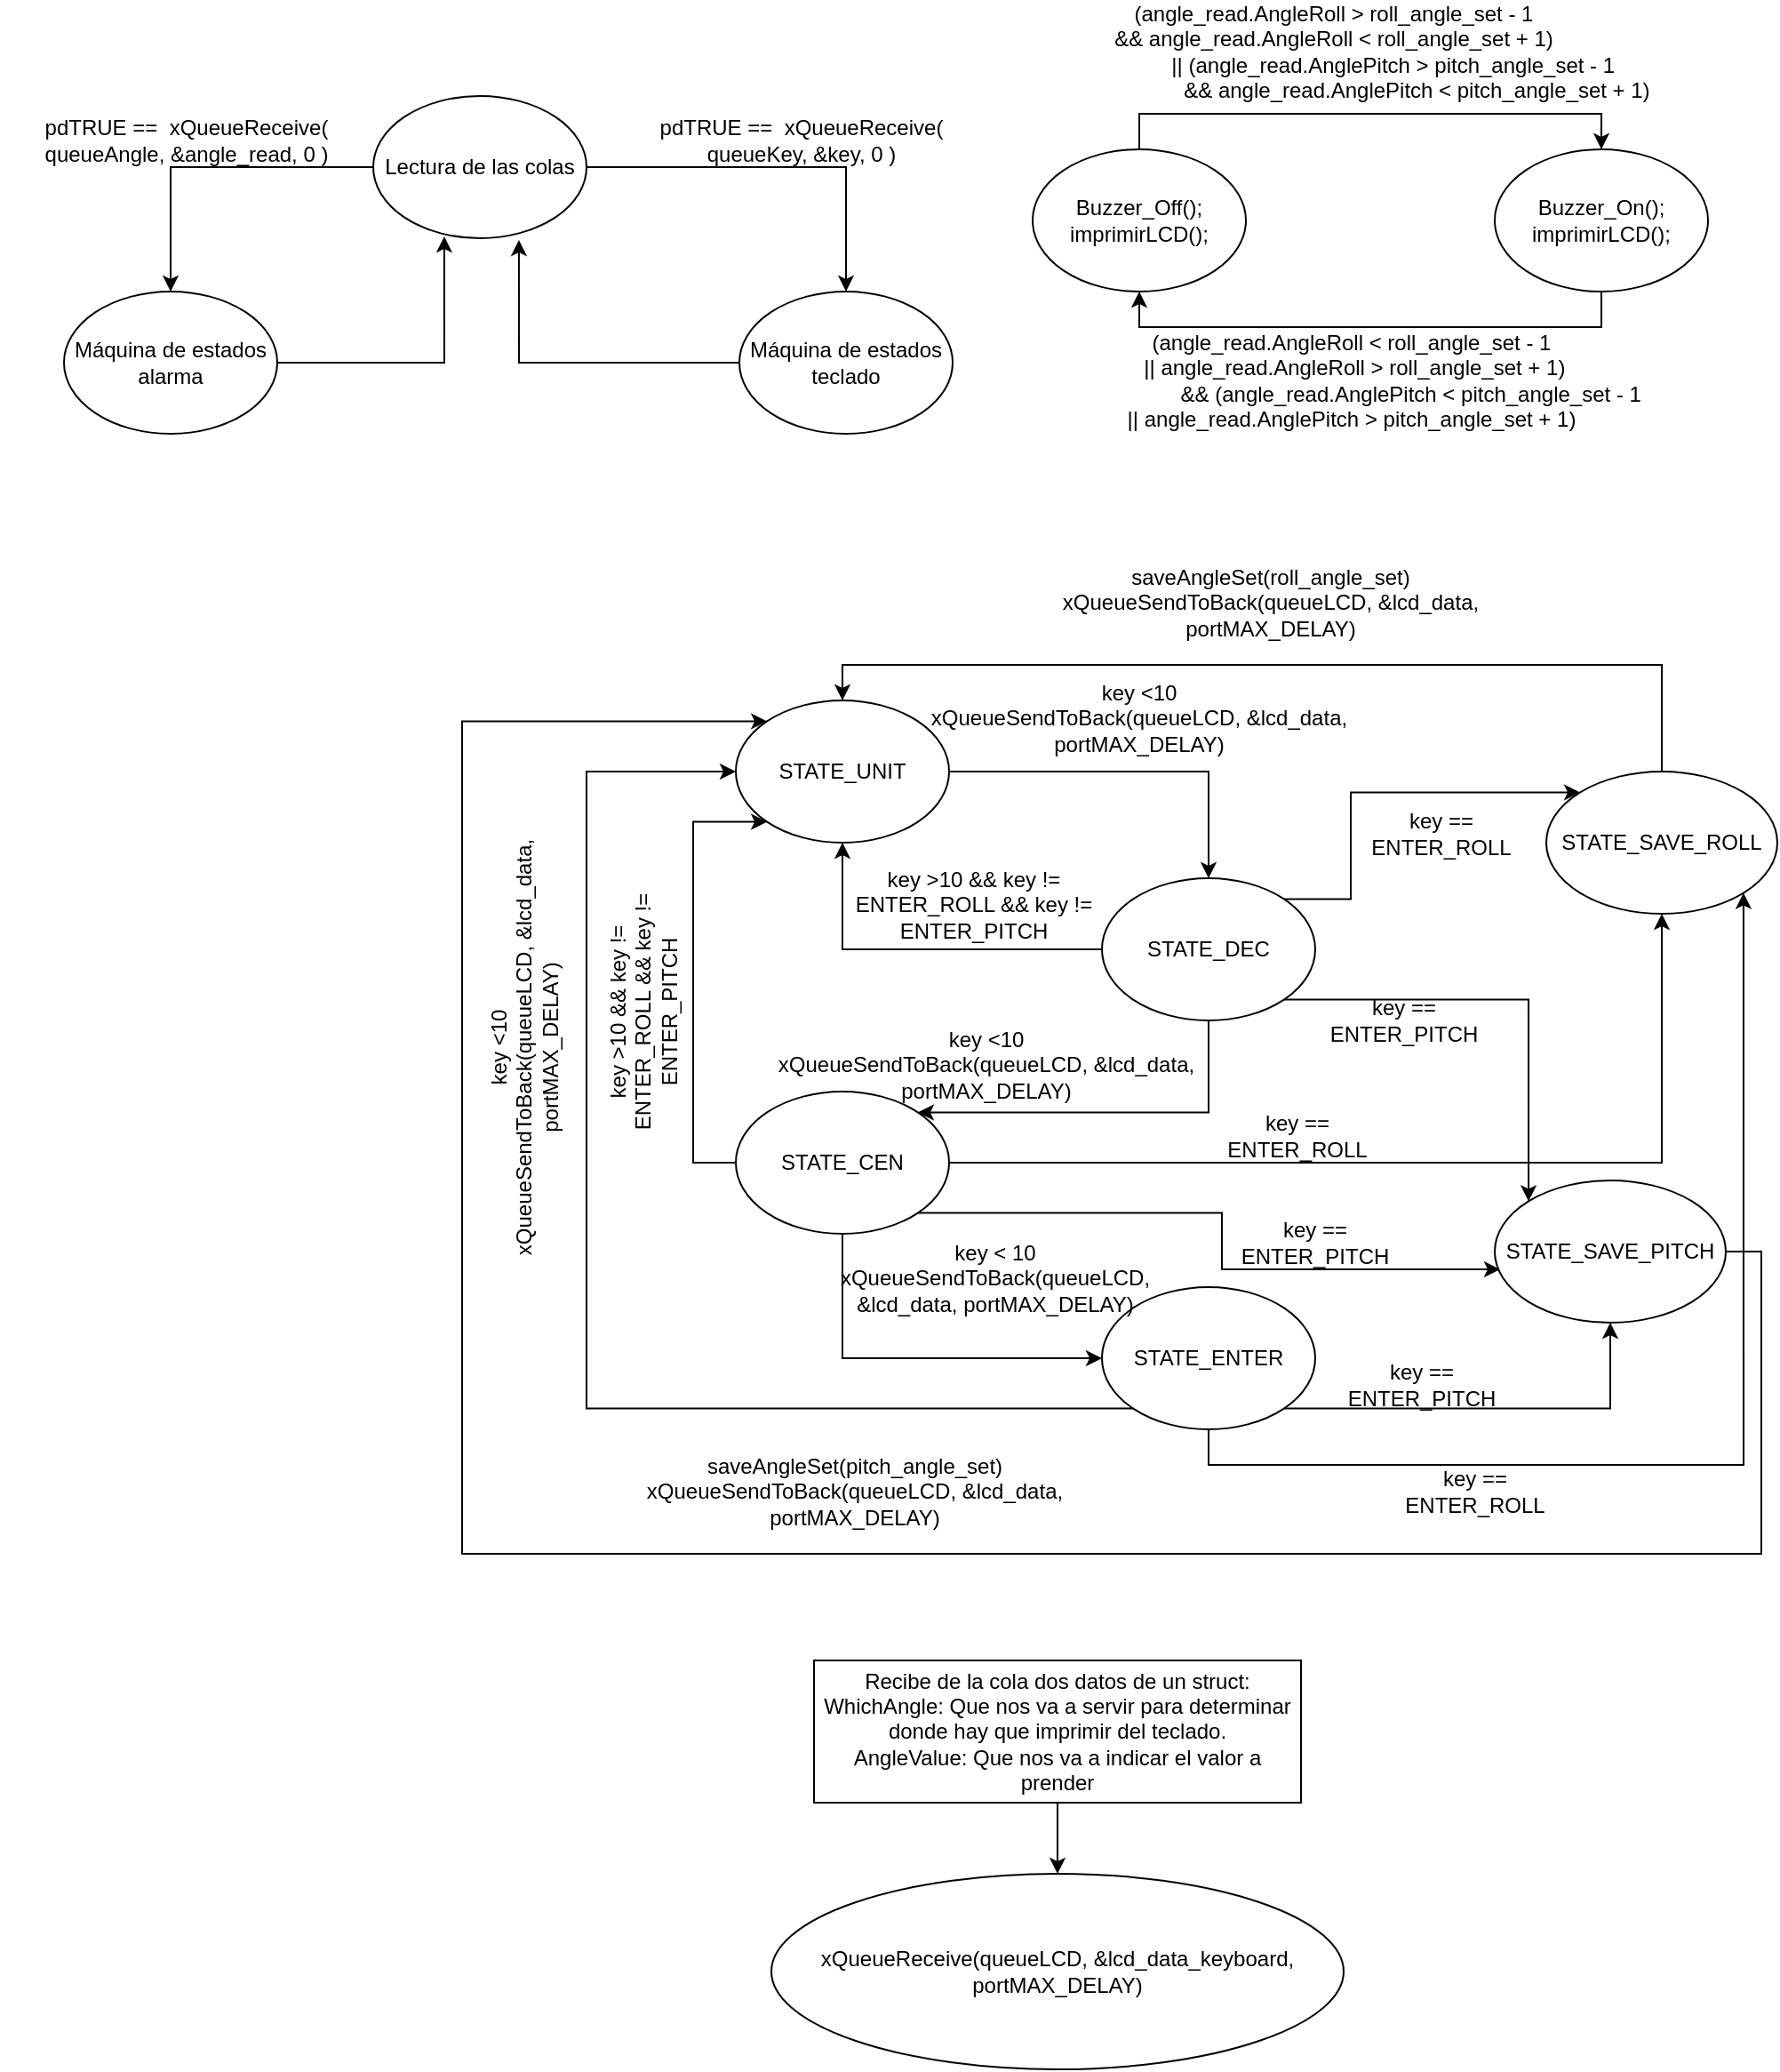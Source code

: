 <mxfile version="21.5.2" type="device">
  <diagram name="Página-1" id="GHXymu-3WpsnjIPBxjAS">
    <mxGraphModel dx="978" dy="1757" grid="1" gridSize="10" guides="1" tooltips="1" connect="1" arrows="1" fold="1" page="1" pageScale="1" pageWidth="827" pageHeight="1169" math="0" shadow="0">
      <root>
        <mxCell id="0" />
        <mxCell id="1" parent="0" />
        <mxCell id="hy9y8dTizZnrj0Jon9Ji-4" style="edgeStyle=orthogonalEdgeStyle;rounded=0;orthogonalLoop=1;jettySize=auto;html=1;exitX=1;exitY=0.5;exitDx=0;exitDy=0;entryX=0.5;entryY=0;entryDx=0;entryDy=0;" edge="1" parent="1" source="hy9y8dTizZnrj0Jon9Ji-1" target="hy9y8dTizZnrj0Jon9Ji-2">
          <mxGeometry relative="1" as="geometry" />
        </mxCell>
        <mxCell id="hy9y8dTizZnrj0Jon9Ji-6" style="edgeStyle=orthogonalEdgeStyle;rounded=0;orthogonalLoop=1;jettySize=auto;html=1;exitX=0;exitY=0.5;exitDx=0;exitDy=0;" edge="1" parent="1" source="hy9y8dTizZnrj0Jon9Ji-1" target="hy9y8dTizZnrj0Jon9Ji-3">
          <mxGeometry relative="1" as="geometry" />
        </mxCell>
        <mxCell id="hy9y8dTizZnrj0Jon9Ji-1" value="Lectura de las colas" style="ellipse;whiteSpace=wrap;html=1;" vertex="1" parent="1">
          <mxGeometry x="210" width="120" height="80" as="geometry" />
        </mxCell>
        <mxCell id="hy9y8dTizZnrj0Jon9Ji-5" style="edgeStyle=orthogonalEdgeStyle;rounded=0;orthogonalLoop=1;jettySize=auto;html=1;exitX=0;exitY=0.5;exitDx=0;exitDy=0;entryX=0.683;entryY=1.013;entryDx=0;entryDy=0;entryPerimeter=0;" edge="1" parent="1" source="hy9y8dTizZnrj0Jon9Ji-2" target="hy9y8dTizZnrj0Jon9Ji-1">
          <mxGeometry relative="1" as="geometry" />
        </mxCell>
        <mxCell id="hy9y8dTizZnrj0Jon9Ji-2" value="Máquina de estados teclado" style="ellipse;whiteSpace=wrap;html=1;" vertex="1" parent="1">
          <mxGeometry x="416" y="110" width="120" height="80" as="geometry" />
        </mxCell>
        <mxCell id="hy9y8dTizZnrj0Jon9Ji-7" style="edgeStyle=orthogonalEdgeStyle;rounded=0;orthogonalLoop=1;jettySize=auto;html=1;exitX=1;exitY=0.5;exitDx=0;exitDy=0;entryX=0.333;entryY=0.988;entryDx=0;entryDy=0;entryPerimeter=0;" edge="1" parent="1" source="hy9y8dTizZnrj0Jon9Ji-3" target="hy9y8dTizZnrj0Jon9Ji-1">
          <mxGeometry relative="1" as="geometry" />
        </mxCell>
        <mxCell id="hy9y8dTizZnrj0Jon9Ji-3" value="Máquina de estados alarma" style="ellipse;whiteSpace=wrap;html=1;" vertex="1" parent="1">
          <mxGeometry x="36" y="110" width="120" height="80" as="geometry" />
        </mxCell>
        <mxCell id="hy9y8dTizZnrj0Jon9Ji-8" value="pdTRUE ==&amp;nbsp; xQueueReceive( queueKey, &amp;amp;key, 0 )" style="text;html=1;strokeColor=none;fillColor=none;align=center;verticalAlign=middle;whiteSpace=wrap;rounded=0;" vertex="1" parent="1">
          <mxGeometry x="346" y="10" width="210" height="30" as="geometry" />
        </mxCell>
        <mxCell id="hy9y8dTizZnrj0Jon9Ji-10" value="pdTRUE ==&amp;nbsp; xQueueReceive( queueAngle, &amp;amp;angle_read, 0 )" style="text;html=1;strokeColor=none;fillColor=none;align=center;verticalAlign=middle;whiteSpace=wrap;rounded=0;" vertex="1" parent="1">
          <mxGeometry y="10" width="210" height="30" as="geometry" />
        </mxCell>
        <mxCell id="hy9y8dTizZnrj0Jon9Ji-15" style="edgeStyle=orthogonalEdgeStyle;rounded=0;orthogonalLoop=1;jettySize=auto;html=1;exitX=0.5;exitY=1;exitDx=0;exitDy=0;entryX=0.5;entryY=1;entryDx=0;entryDy=0;" edge="1" parent="1" source="hy9y8dTizZnrj0Jon9Ji-11" target="hy9y8dTizZnrj0Jon9Ji-12">
          <mxGeometry relative="1" as="geometry" />
        </mxCell>
        <mxCell id="hy9y8dTizZnrj0Jon9Ji-11" value="Buzzer_On();&lt;br&gt;imprimirLCD();" style="ellipse;whiteSpace=wrap;html=1;" vertex="1" parent="1">
          <mxGeometry x="841" y="30" width="120" height="80" as="geometry" />
        </mxCell>
        <mxCell id="hy9y8dTizZnrj0Jon9Ji-13" style="edgeStyle=orthogonalEdgeStyle;rounded=0;orthogonalLoop=1;jettySize=auto;html=1;exitX=0.5;exitY=0;exitDx=0;exitDy=0;entryX=0.5;entryY=0;entryDx=0;entryDy=0;" edge="1" parent="1" source="hy9y8dTizZnrj0Jon9Ji-12" target="hy9y8dTizZnrj0Jon9Ji-11">
          <mxGeometry relative="1" as="geometry" />
        </mxCell>
        <mxCell id="hy9y8dTizZnrj0Jon9Ji-12" value="Buzzer_Off();&lt;br&gt;imprimirLCD();" style="ellipse;whiteSpace=wrap;html=1;" vertex="1" parent="1">
          <mxGeometry x="581" y="30" width="120" height="80" as="geometry" />
        </mxCell>
        <mxCell id="hy9y8dTizZnrj0Jon9Ji-14" value="&lt;div&gt;(angle_read.AngleRoll &amp;gt; roll_angle_set - 1&lt;/div&gt;&lt;div&gt;&amp;amp;&amp;amp; angle_read.AngleRoll &amp;lt; roll_angle_set + 1)&lt;span style=&quot;&quot;&gt;&lt;/span&gt;&lt;/div&gt;&lt;div&gt;&lt;span style=&quot;&quot;&gt;&lt;span style=&quot;&quot;&gt;&lt;span style=&quot;white-space: pre;&quot;&gt;&amp;nbsp;&amp;nbsp;&amp;nbsp;&amp;nbsp;&lt;/span&gt;&lt;span style=&quot;white-space: pre;&quot;&gt;&amp;nbsp;&amp;nbsp;&amp;nbsp;&amp;nbsp;&lt;/span&gt;&lt;span style=&quot;white-space: pre;&quot;&gt;&amp;nbsp;&amp;nbsp;&amp;nbsp;&amp;nbsp;&lt;/span&gt;&lt;span style=&quot;white-space: pre;&quot;&gt;&amp;nbsp;&amp;nbsp;&amp;nbsp;&amp;nbsp;&lt;/span&gt;&lt;span style=&quot;white-space: pre;&quot;&gt;&amp;nbsp;&amp;nbsp;&amp;nbsp;&amp;nbsp;&lt;/span&gt;&lt;/span&gt;|| (angle_read.AnglePitch &amp;gt; pitch_angle_set - 1&lt;/span&gt;&lt;/div&gt;&lt;div&gt;&lt;span style=&quot;&quot;&gt;&lt;span style=&quot;&quot;&gt;&lt;span style=&quot;white-space: pre;&quot;&gt;&amp;nbsp;&amp;nbsp;&amp;nbsp;&amp;nbsp;&lt;/span&gt;&lt;span style=&quot;white-space: pre;&quot;&gt;&amp;nbsp;&amp;nbsp;&amp;nbsp;&amp;nbsp;&lt;/span&gt;&lt;span style=&quot;white-space: pre;&quot;&gt;&amp;nbsp;&amp;nbsp;&amp;nbsp;&amp;nbsp;&lt;/span&gt;&lt;span style=&quot;white-space: pre;&quot;&gt;&amp;nbsp;&amp;nbsp;&amp;nbsp;&amp;nbsp;&lt;/span&gt;&lt;span style=&quot;white-space: pre;&quot;&gt;&amp;nbsp;&amp;nbsp;&amp;nbsp;&amp;nbsp;&lt;/span&gt;&lt;span style=&quot;white-space: pre;&quot;&gt;&amp;nbsp;&amp;nbsp;&amp;nbsp;&amp;nbsp;&lt;/span&gt;&lt;span style=&quot;white-space: pre;&quot;&gt;&amp;nbsp;&amp;nbsp;&amp;nbsp;&amp;nbsp;&lt;/span&gt;&lt;/span&gt;&amp;amp;&amp;amp; angle_read.AnglePitch &amp;lt; pitch_angle_set + 1)&lt;/span&gt;&lt;/div&gt;" style="text;html=1;strokeColor=none;fillColor=none;align=center;verticalAlign=middle;whiteSpace=wrap;rounded=0;" vertex="1" parent="1">
          <mxGeometry x="540" y="-40" width="421" height="30" as="geometry" />
        </mxCell>
        <mxCell id="hy9y8dTizZnrj0Jon9Ji-16" value="&lt;div&gt;(angle_read.AngleRoll &amp;lt; roll_angle_set - 1&lt;/div&gt;&amp;nbsp;||&lt;span style=&quot;background-color: initial;&quot;&gt;&amp;nbsp;angle_read.AngleRoll &amp;gt; roll_angle_set + 1)&lt;/span&gt;&lt;br&gt;&lt;div&gt;&lt;span style=&quot;&quot;&gt;&lt;/span&gt;&lt;/div&gt;&lt;div&gt;&lt;span style=&quot;&quot;&gt;&lt;span style=&quot;&quot;&gt;&lt;span style=&quot;&quot;&gt;&amp;nbsp;&amp;nbsp;&amp;nbsp;&amp;nbsp;&lt;/span&gt;&lt;span style=&quot;&quot;&gt;&amp;nbsp;&amp;nbsp;&amp;nbsp;&amp;nbsp;&lt;/span&gt;&lt;span style=&quot;&quot;&gt;&amp;nbsp;&amp;nbsp;&amp;nbsp;&amp;nbsp;&lt;/span&gt;&lt;span style=&quot;&quot;&gt;&amp;nbsp;&amp;nbsp;&amp;nbsp;&amp;nbsp;&lt;/span&gt;&lt;span style=&quot;&quot;&gt;&amp;nbsp; &amp;nbsp; &amp;amp;&amp;amp;&lt;/span&gt;&lt;/span&gt;&amp;nbsp;(angle_read.AnglePitch &amp;lt; pitch_angle_set - 1&lt;/span&gt;&lt;/div&gt;&lt;div&gt;&lt;span style=&quot;&quot;&gt;&lt;/span&gt;&lt;/div&gt;||&lt;span style=&quot;background-color: initial;&quot;&gt;&amp;nbsp;angle_read.AnglePitch &amp;gt; pitch_angle_set + 1)&lt;/span&gt;" style="text;html=1;strokeColor=none;fillColor=none;align=center;verticalAlign=middle;whiteSpace=wrap;rounded=0;" vertex="1" parent="1">
          <mxGeometry x="540" y="130" width="441" height="60" as="geometry" />
        </mxCell>
        <mxCell id="hy9y8dTizZnrj0Jon9Ji-37" style="edgeStyle=orthogonalEdgeStyle;rounded=0;orthogonalLoop=1;jettySize=auto;html=1;exitX=0.5;exitY=1;exitDx=0;exitDy=0;entryX=0;entryY=0.5;entryDx=0;entryDy=0;" edge="1" parent="1" source="hy9y8dTizZnrj0Jon9Ji-17" target="hy9y8dTizZnrj0Jon9Ji-20">
          <mxGeometry relative="1" as="geometry" />
        </mxCell>
        <mxCell id="hy9y8dTizZnrj0Jon9Ji-45" style="edgeStyle=orthogonalEdgeStyle;rounded=0;orthogonalLoop=1;jettySize=auto;html=1;exitX=1;exitY=1;exitDx=0;exitDy=0;entryX=0.023;entryY=0.625;entryDx=0;entryDy=0;entryPerimeter=0;" edge="1" parent="1" source="hy9y8dTizZnrj0Jon9Ji-17" target="hy9y8dTizZnrj0Jon9Ji-22">
          <mxGeometry relative="1" as="geometry" />
        </mxCell>
        <mxCell id="hy9y8dTizZnrj0Jon9Ji-46" style="edgeStyle=orthogonalEdgeStyle;rounded=0;orthogonalLoop=1;jettySize=auto;html=1;exitX=1;exitY=0.5;exitDx=0;exitDy=0;entryX=0.5;entryY=1;entryDx=0;entryDy=0;" edge="1" parent="1" source="hy9y8dTizZnrj0Jon9Ji-17" target="hy9y8dTizZnrj0Jon9Ji-23">
          <mxGeometry relative="1" as="geometry" />
        </mxCell>
        <mxCell id="hy9y8dTizZnrj0Jon9Ji-49" style="edgeStyle=orthogonalEdgeStyle;rounded=0;orthogonalLoop=1;jettySize=auto;html=1;entryX=0;entryY=1;entryDx=0;entryDy=0;" edge="1" parent="1" source="hy9y8dTizZnrj0Jon9Ji-17" target="hy9y8dTizZnrj0Jon9Ji-18">
          <mxGeometry relative="1" as="geometry">
            <Array as="points">
              <mxPoint x="390" y="600" />
              <mxPoint x="390" y="408" />
            </Array>
          </mxGeometry>
        </mxCell>
        <mxCell id="hy9y8dTizZnrj0Jon9Ji-17" value="STATE_CEN" style="ellipse;whiteSpace=wrap;html=1;" vertex="1" parent="1">
          <mxGeometry x="414" y="560" width="120" height="80" as="geometry" />
        </mxCell>
        <mxCell id="hy9y8dTizZnrj0Jon9Ji-24" style="edgeStyle=orthogonalEdgeStyle;rounded=0;orthogonalLoop=1;jettySize=auto;html=1;exitX=1;exitY=0.5;exitDx=0;exitDy=0;entryX=0.5;entryY=0;entryDx=0;entryDy=0;" edge="1" parent="1" source="hy9y8dTizZnrj0Jon9Ji-18" target="hy9y8dTizZnrj0Jon9Ji-19">
          <mxGeometry relative="1" as="geometry" />
        </mxCell>
        <mxCell id="hy9y8dTizZnrj0Jon9Ji-18" value="STATE_UNIT" style="ellipse;whiteSpace=wrap;html=1;" vertex="1" parent="1">
          <mxGeometry x="414" y="340" width="120" height="80" as="geometry" />
        </mxCell>
        <mxCell id="hy9y8dTizZnrj0Jon9Ji-40" style="edgeStyle=orthogonalEdgeStyle;rounded=0;orthogonalLoop=1;jettySize=auto;html=1;exitX=0.5;exitY=1;exitDx=0;exitDy=0;entryX=1;entryY=0;entryDx=0;entryDy=0;" edge="1" parent="1" source="hy9y8dTizZnrj0Jon9Ji-19" target="hy9y8dTizZnrj0Jon9Ji-17">
          <mxGeometry relative="1" as="geometry">
            <Array as="points">
              <mxPoint x="680" y="572" />
            </Array>
          </mxGeometry>
        </mxCell>
        <mxCell id="hy9y8dTizZnrj0Jon9Ji-41" style="edgeStyle=orthogonalEdgeStyle;rounded=0;orthogonalLoop=1;jettySize=auto;html=1;exitX=1;exitY=0;exitDx=0;exitDy=0;entryX=0;entryY=0;entryDx=0;entryDy=0;" edge="1" parent="1" source="hy9y8dTizZnrj0Jon9Ji-19" target="hy9y8dTizZnrj0Jon9Ji-23">
          <mxGeometry relative="1" as="geometry">
            <Array as="points">
              <mxPoint x="760" y="452" />
              <mxPoint x="760" y="392" />
            </Array>
          </mxGeometry>
        </mxCell>
        <mxCell id="hy9y8dTizZnrj0Jon9Ji-42" style="edgeStyle=orthogonalEdgeStyle;rounded=0;orthogonalLoop=1;jettySize=auto;html=1;exitX=1;exitY=1;exitDx=0;exitDy=0;entryX=0;entryY=0;entryDx=0;entryDy=0;" edge="1" parent="1" source="hy9y8dTizZnrj0Jon9Ji-19" target="hy9y8dTizZnrj0Jon9Ji-22">
          <mxGeometry relative="1" as="geometry" />
        </mxCell>
        <mxCell id="hy9y8dTizZnrj0Jon9Ji-48" style="edgeStyle=orthogonalEdgeStyle;rounded=0;orthogonalLoop=1;jettySize=auto;html=1;exitX=0;exitY=0.5;exitDx=0;exitDy=0;entryX=0.5;entryY=1;entryDx=0;entryDy=0;" edge="1" parent="1" source="hy9y8dTizZnrj0Jon9Ji-19" target="hy9y8dTizZnrj0Jon9Ji-18">
          <mxGeometry relative="1" as="geometry" />
        </mxCell>
        <mxCell id="hy9y8dTizZnrj0Jon9Ji-19" value="STATE_DEC" style="ellipse;whiteSpace=wrap;html=1;" vertex="1" parent="1">
          <mxGeometry x="620" y="440" width="120" height="80" as="geometry" />
        </mxCell>
        <mxCell id="hy9y8dTizZnrj0Jon9Ji-44" style="edgeStyle=orthogonalEdgeStyle;rounded=0;orthogonalLoop=1;jettySize=auto;html=1;exitX=1;exitY=1;exitDx=0;exitDy=0;entryX=0.5;entryY=1;entryDx=0;entryDy=0;" edge="1" parent="1" source="hy9y8dTizZnrj0Jon9Ji-20" target="hy9y8dTizZnrj0Jon9Ji-22">
          <mxGeometry relative="1" as="geometry" />
        </mxCell>
        <mxCell id="hy9y8dTizZnrj0Jon9Ji-47" style="edgeStyle=orthogonalEdgeStyle;rounded=0;orthogonalLoop=1;jettySize=auto;html=1;exitX=0.5;exitY=1;exitDx=0;exitDy=0;entryX=1;entryY=1;entryDx=0;entryDy=0;" edge="1" parent="1" source="hy9y8dTizZnrj0Jon9Ji-20" target="hy9y8dTizZnrj0Jon9Ji-23">
          <mxGeometry relative="1" as="geometry" />
        </mxCell>
        <mxCell id="hy9y8dTizZnrj0Jon9Ji-50" style="edgeStyle=orthogonalEdgeStyle;rounded=0;orthogonalLoop=1;jettySize=auto;html=1;exitX=0;exitY=1;exitDx=0;exitDy=0;entryX=0;entryY=0.5;entryDx=0;entryDy=0;" edge="1" parent="1" source="hy9y8dTizZnrj0Jon9Ji-20" target="hy9y8dTizZnrj0Jon9Ji-18">
          <mxGeometry relative="1" as="geometry">
            <Array as="points">
              <mxPoint x="330" y="738" />
              <mxPoint x="330" y="380" />
            </Array>
          </mxGeometry>
        </mxCell>
        <mxCell id="hy9y8dTizZnrj0Jon9Ji-20" value="STATE_ENTER" style="ellipse;whiteSpace=wrap;html=1;" vertex="1" parent="1">
          <mxGeometry x="620" y="670" width="120" height="80" as="geometry" />
        </mxCell>
        <mxCell id="hy9y8dTizZnrj0Jon9Ji-66" style="edgeStyle=orthogonalEdgeStyle;rounded=0;orthogonalLoop=1;jettySize=auto;html=1;exitX=1;exitY=0.5;exitDx=0;exitDy=0;entryX=0;entryY=0;entryDx=0;entryDy=0;" edge="1" parent="1" source="hy9y8dTizZnrj0Jon9Ji-22" target="hy9y8dTizZnrj0Jon9Ji-18">
          <mxGeometry relative="1" as="geometry">
            <Array as="points">
              <mxPoint x="991" y="650" />
              <mxPoint x="991" y="820" />
              <mxPoint x="260" y="820" />
              <mxPoint x="260" y="352" />
            </Array>
          </mxGeometry>
        </mxCell>
        <mxCell id="hy9y8dTizZnrj0Jon9Ji-22" value="STATE_SAVE_PITCH" style="ellipse;whiteSpace=wrap;html=1;" vertex="1" parent="1">
          <mxGeometry x="841" y="610" width="130" height="80" as="geometry" />
        </mxCell>
        <mxCell id="hy9y8dTizZnrj0Jon9Ji-64" style="edgeStyle=orthogonalEdgeStyle;rounded=0;orthogonalLoop=1;jettySize=auto;html=1;exitX=0.5;exitY=0;exitDx=0;exitDy=0;entryX=0.5;entryY=0;entryDx=0;entryDy=0;" edge="1" parent="1" source="hy9y8dTizZnrj0Jon9Ji-23" target="hy9y8dTizZnrj0Jon9Ji-18">
          <mxGeometry relative="1" as="geometry" />
        </mxCell>
        <mxCell id="hy9y8dTizZnrj0Jon9Ji-23" value="STATE_SAVE_ROLL" style="ellipse;whiteSpace=wrap;html=1;" vertex="1" parent="1">
          <mxGeometry x="870" y="380" width="130" height="80" as="geometry" />
        </mxCell>
        <mxCell id="hy9y8dTizZnrj0Jon9Ji-27" value="key &amp;lt;10&lt;br&gt;xQueueSendToBack(queueLCD, &amp;amp;lcd_data, portMAX_DELAY)" style="text;html=1;strokeColor=none;fillColor=none;align=center;verticalAlign=middle;whiteSpace=wrap;rounded=0;" vertex="1" parent="1">
          <mxGeometry x="430" y="515" width="250" height="60" as="geometry" />
        </mxCell>
        <mxCell id="hy9y8dTizZnrj0Jon9Ji-29" value="key ==&lt;br&gt;ENTER_ROLL" style="text;html=1;strokeColor=none;fillColor=none;align=center;verticalAlign=middle;whiteSpace=wrap;rounded=0;" vertex="1" parent="1">
          <mxGeometry x="781" y="400" width="60" height="30" as="geometry" />
        </mxCell>
        <mxCell id="hy9y8dTizZnrj0Jon9Ji-32" value="key ==&lt;br&gt;ENTER_PITCH" style="text;html=1;strokeColor=none;fillColor=none;align=center;verticalAlign=middle;whiteSpace=wrap;rounded=0;" vertex="1" parent="1">
          <mxGeometry x="760" y="505" width="60" height="30" as="geometry" />
        </mxCell>
        <mxCell id="hy9y8dTizZnrj0Jon9Ji-38" value="key &amp;lt; 10&lt;br&gt;xQueueSendToBack(queueLCD, &amp;amp;lcd_data, portMAX_DELAY)" style="text;html=1;strokeColor=none;fillColor=none;align=center;verticalAlign=middle;whiteSpace=wrap;rounded=0;" vertex="1" parent="1">
          <mxGeometry x="500" y="650" width="120" height="30" as="geometry" />
        </mxCell>
        <mxCell id="hy9y8dTizZnrj0Jon9Ji-51" value="key &amp;lt;10&lt;br&gt;xQueueSendToBack(queueLCD, &amp;amp;lcd_data, portMAX_DELAY)" style="text;html=1;strokeColor=none;fillColor=none;align=center;verticalAlign=middle;whiteSpace=wrap;rounded=0;" vertex="1" parent="1">
          <mxGeometry x="516" y="320" width="250" height="60" as="geometry" />
        </mxCell>
        <mxCell id="hy9y8dTizZnrj0Jon9Ji-52" value="key &amp;gt;10 &amp;amp;&amp;amp; key != ENTER_ROLL &amp;amp;&amp;amp; key != ENTER_PITCH" style="text;html=1;strokeColor=none;fillColor=none;align=center;verticalAlign=middle;whiteSpace=wrap;rounded=0;" vertex="1" parent="1">
          <mxGeometry x="476" y="440" width="144" height="30" as="geometry" />
        </mxCell>
        <mxCell id="hy9y8dTizZnrj0Jon9Ji-53" value="key &amp;lt;10&lt;br&gt;xQueueSendToBack(queueLCD, &amp;amp;lcd_data, portMAX_DELAY)" style="text;html=1;strokeColor=none;fillColor=none;align=center;verticalAlign=middle;whiteSpace=wrap;rounded=0;rotation=-90;" vertex="1" parent="1">
          <mxGeometry x="170" y="505" width="250" height="60" as="geometry" />
        </mxCell>
        <mxCell id="hy9y8dTizZnrj0Jon9Ji-55" value="key &amp;gt;10 &amp;amp;&amp;amp; key != ENTER_ROLL &amp;amp;&amp;amp; key != ENTER_PITCH" style="text;html=1;strokeColor=none;fillColor=none;align=center;verticalAlign=middle;whiteSpace=wrap;rounded=0;rotation=-90;" vertex="1" parent="1">
          <mxGeometry x="290" y="500" width="144" height="30" as="geometry" />
        </mxCell>
        <mxCell id="hy9y8dTizZnrj0Jon9Ji-56" value="key ==&lt;br&gt;ENTER_ROLL" style="text;html=1;strokeColor=none;fillColor=none;align=center;verticalAlign=middle;whiteSpace=wrap;rounded=0;" vertex="1" parent="1">
          <mxGeometry x="700" y="570" width="60" height="30" as="geometry" />
        </mxCell>
        <mxCell id="hy9y8dTizZnrj0Jon9Ji-58" value="key ==&lt;br&gt;ENTER_PITCH" style="text;html=1;strokeColor=none;fillColor=none;align=center;verticalAlign=middle;whiteSpace=wrap;rounded=0;" vertex="1" parent="1">
          <mxGeometry x="710" y="630" width="60" height="30" as="geometry" />
        </mxCell>
        <mxCell id="hy9y8dTizZnrj0Jon9Ji-62" value="key ==&lt;br&gt;ENTER_PITCH" style="text;html=1;strokeColor=none;fillColor=none;align=center;verticalAlign=middle;whiteSpace=wrap;rounded=0;" vertex="1" parent="1">
          <mxGeometry x="770" y="710" width="60" height="30" as="geometry" />
        </mxCell>
        <mxCell id="hy9y8dTizZnrj0Jon9Ji-63" value="key ==&lt;br&gt;ENTER_ROLL" style="text;html=1;strokeColor=none;fillColor=none;align=center;verticalAlign=middle;whiteSpace=wrap;rounded=0;" vertex="1" parent="1">
          <mxGeometry x="800" y="770" width="60" height="30" as="geometry" />
        </mxCell>
        <mxCell id="hy9y8dTizZnrj0Jon9Ji-65" value="saveAngleSet(roll_angle_set)&lt;br&gt;xQueueSendToBack(queueLCD, &amp;amp;lcd_data, portMAX_DELAY)" style="text;html=1;strokeColor=none;fillColor=none;align=center;verticalAlign=middle;whiteSpace=wrap;rounded=0;" vertex="1" parent="1">
          <mxGeometry x="580" y="270" width="270" height="30" as="geometry" />
        </mxCell>
        <mxCell id="hy9y8dTizZnrj0Jon9Ji-67" value="saveAngleSet(pitch_angle_set)&lt;br&gt;xQueueSendToBack(queueLCD, &amp;amp;lcd_data, portMAX_DELAY)" style="text;html=1;strokeColor=none;fillColor=none;align=center;verticalAlign=middle;whiteSpace=wrap;rounded=0;" vertex="1" parent="1">
          <mxGeometry x="346" y="770" width="270" height="30" as="geometry" />
        </mxCell>
        <mxCell id="hy9y8dTizZnrj0Jon9Ji-68" value="xQueueReceive(queueLCD, &amp;amp;lcd_data_keyboard, portMAX_DELAY)" style="ellipse;whiteSpace=wrap;html=1;" vertex="1" parent="1">
          <mxGeometry x="434" y="1000" width="322" height="110" as="geometry" />
        </mxCell>
        <mxCell id="hy9y8dTizZnrj0Jon9Ji-70" value="" style="edgeStyle=orthogonalEdgeStyle;rounded=0;orthogonalLoop=1;jettySize=auto;html=1;" edge="1" parent="1" source="hy9y8dTizZnrj0Jon9Ji-69" target="hy9y8dTizZnrj0Jon9Ji-68">
          <mxGeometry relative="1" as="geometry" />
        </mxCell>
        <mxCell id="hy9y8dTizZnrj0Jon9Ji-69" value="Recibe de la cola dos datos de un struct:&lt;br&gt;WhichAngle: Que nos va a servir para determinar donde hay que imprimir del teclado.&lt;br&gt;AngleValue: Que nos va a indicar el valor a prender" style="rounded=0;whiteSpace=wrap;html=1;" vertex="1" parent="1">
          <mxGeometry x="458" y="880" width="274" height="80" as="geometry" />
        </mxCell>
      </root>
    </mxGraphModel>
  </diagram>
</mxfile>
